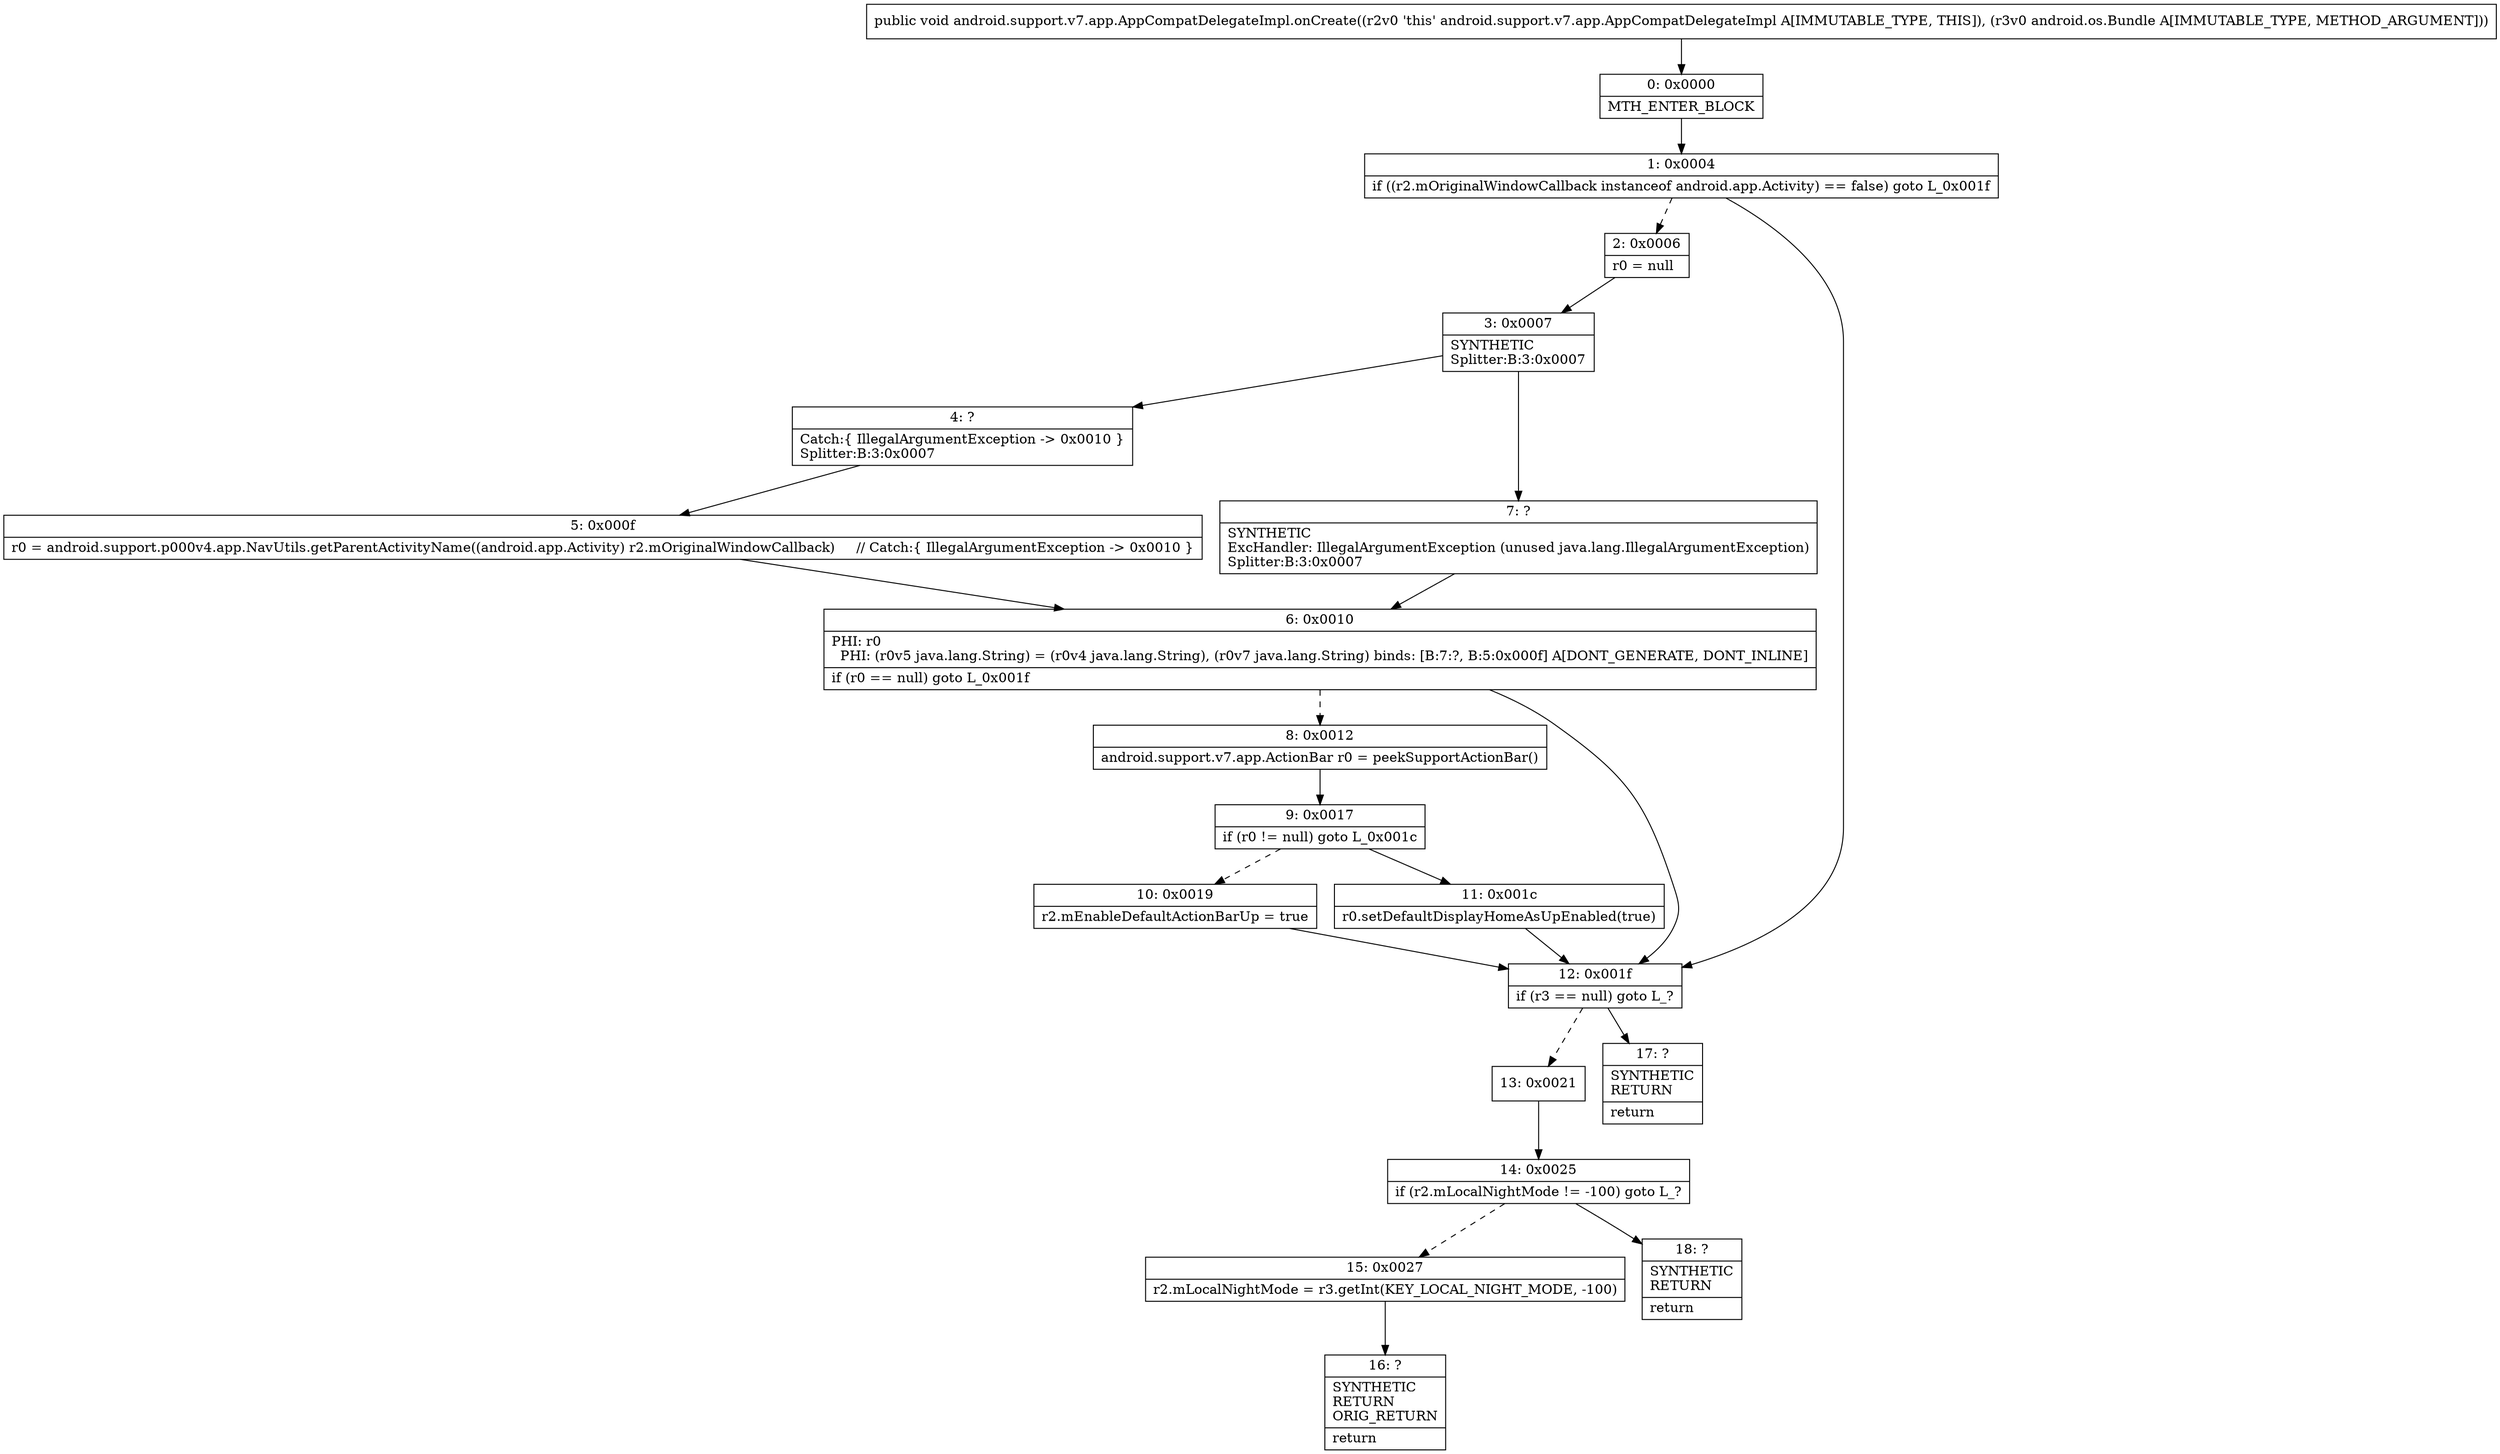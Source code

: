 digraph "CFG forandroid.support.v7.app.AppCompatDelegateImpl.onCreate(Landroid\/os\/Bundle;)V" {
Node_0 [shape=record,label="{0\:\ 0x0000|MTH_ENTER_BLOCK\l}"];
Node_1 [shape=record,label="{1\:\ 0x0004|if ((r2.mOriginalWindowCallback instanceof android.app.Activity) == false) goto L_0x001f\l}"];
Node_2 [shape=record,label="{2\:\ 0x0006|r0 = null\l}"];
Node_3 [shape=record,label="{3\:\ 0x0007|SYNTHETIC\lSplitter:B:3:0x0007\l}"];
Node_4 [shape=record,label="{4\:\ ?|Catch:\{ IllegalArgumentException \-\> 0x0010 \}\lSplitter:B:3:0x0007\l}"];
Node_5 [shape=record,label="{5\:\ 0x000f|r0 = android.support.p000v4.app.NavUtils.getParentActivityName((android.app.Activity) r2.mOriginalWindowCallback)     \/\/ Catch:\{ IllegalArgumentException \-\> 0x0010 \}\l}"];
Node_6 [shape=record,label="{6\:\ 0x0010|PHI: r0 \l  PHI: (r0v5 java.lang.String) = (r0v4 java.lang.String), (r0v7 java.lang.String) binds: [B:7:?, B:5:0x000f] A[DONT_GENERATE, DONT_INLINE]\l|if (r0 == null) goto L_0x001f\l}"];
Node_7 [shape=record,label="{7\:\ ?|SYNTHETIC\lExcHandler: IllegalArgumentException (unused java.lang.IllegalArgumentException)\lSplitter:B:3:0x0007\l}"];
Node_8 [shape=record,label="{8\:\ 0x0012|android.support.v7.app.ActionBar r0 = peekSupportActionBar()\l}"];
Node_9 [shape=record,label="{9\:\ 0x0017|if (r0 != null) goto L_0x001c\l}"];
Node_10 [shape=record,label="{10\:\ 0x0019|r2.mEnableDefaultActionBarUp = true\l}"];
Node_11 [shape=record,label="{11\:\ 0x001c|r0.setDefaultDisplayHomeAsUpEnabled(true)\l}"];
Node_12 [shape=record,label="{12\:\ 0x001f|if (r3 == null) goto L_?\l}"];
Node_13 [shape=record,label="{13\:\ 0x0021}"];
Node_14 [shape=record,label="{14\:\ 0x0025|if (r2.mLocalNightMode != \-100) goto L_?\l}"];
Node_15 [shape=record,label="{15\:\ 0x0027|r2.mLocalNightMode = r3.getInt(KEY_LOCAL_NIGHT_MODE, \-100)\l}"];
Node_16 [shape=record,label="{16\:\ ?|SYNTHETIC\lRETURN\lORIG_RETURN\l|return\l}"];
Node_17 [shape=record,label="{17\:\ ?|SYNTHETIC\lRETURN\l|return\l}"];
Node_18 [shape=record,label="{18\:\ ?|SYNTHETIC\lRETURN\l|return\l}"];
MethodNode[shape=record,label="{public void android.support.v7.app.AppCompatDelegateImpl.onCreate((r2v0 'this' android.support.v7.app.AppCompatDelegateImpl A[IMMUTABLE_TYPE, THIS]), (r3v0 android.os.Bundle A[IMMUTABLE_TYPE, METHOD_ARGUMENT])) }"];
MethodNode -> Node_0;
Node_0 -> Node_1;
Node_1 -> Node_2[style=dashed];
Node_1 -> Node_12;
Node_2 -> Node_3;
Node_3 -> Node_4;
Node_3 -> Node_7;
Node_4 -> Node_5;
Node_5 -> Node_6;
Node_6 -> Node_8[style=dashed];
Node_6 -> Node_12;
Node_7 -> Node_6;
Node_8 -> Node_9;
Node_9 -> Node_10[style=dashed];
Node_9 -> Node_11;
Node_10 -> Node_12;
Node_11 -> Node_12;
Node_12 -> Node_13[style=dashed];
Node_12 -> Node_17;
Node_13 -> Node_14;
Node_14 -> Node_15[style=dashed];
Node_14 -> Node_18;
Node_15 -> Node_16;
}

